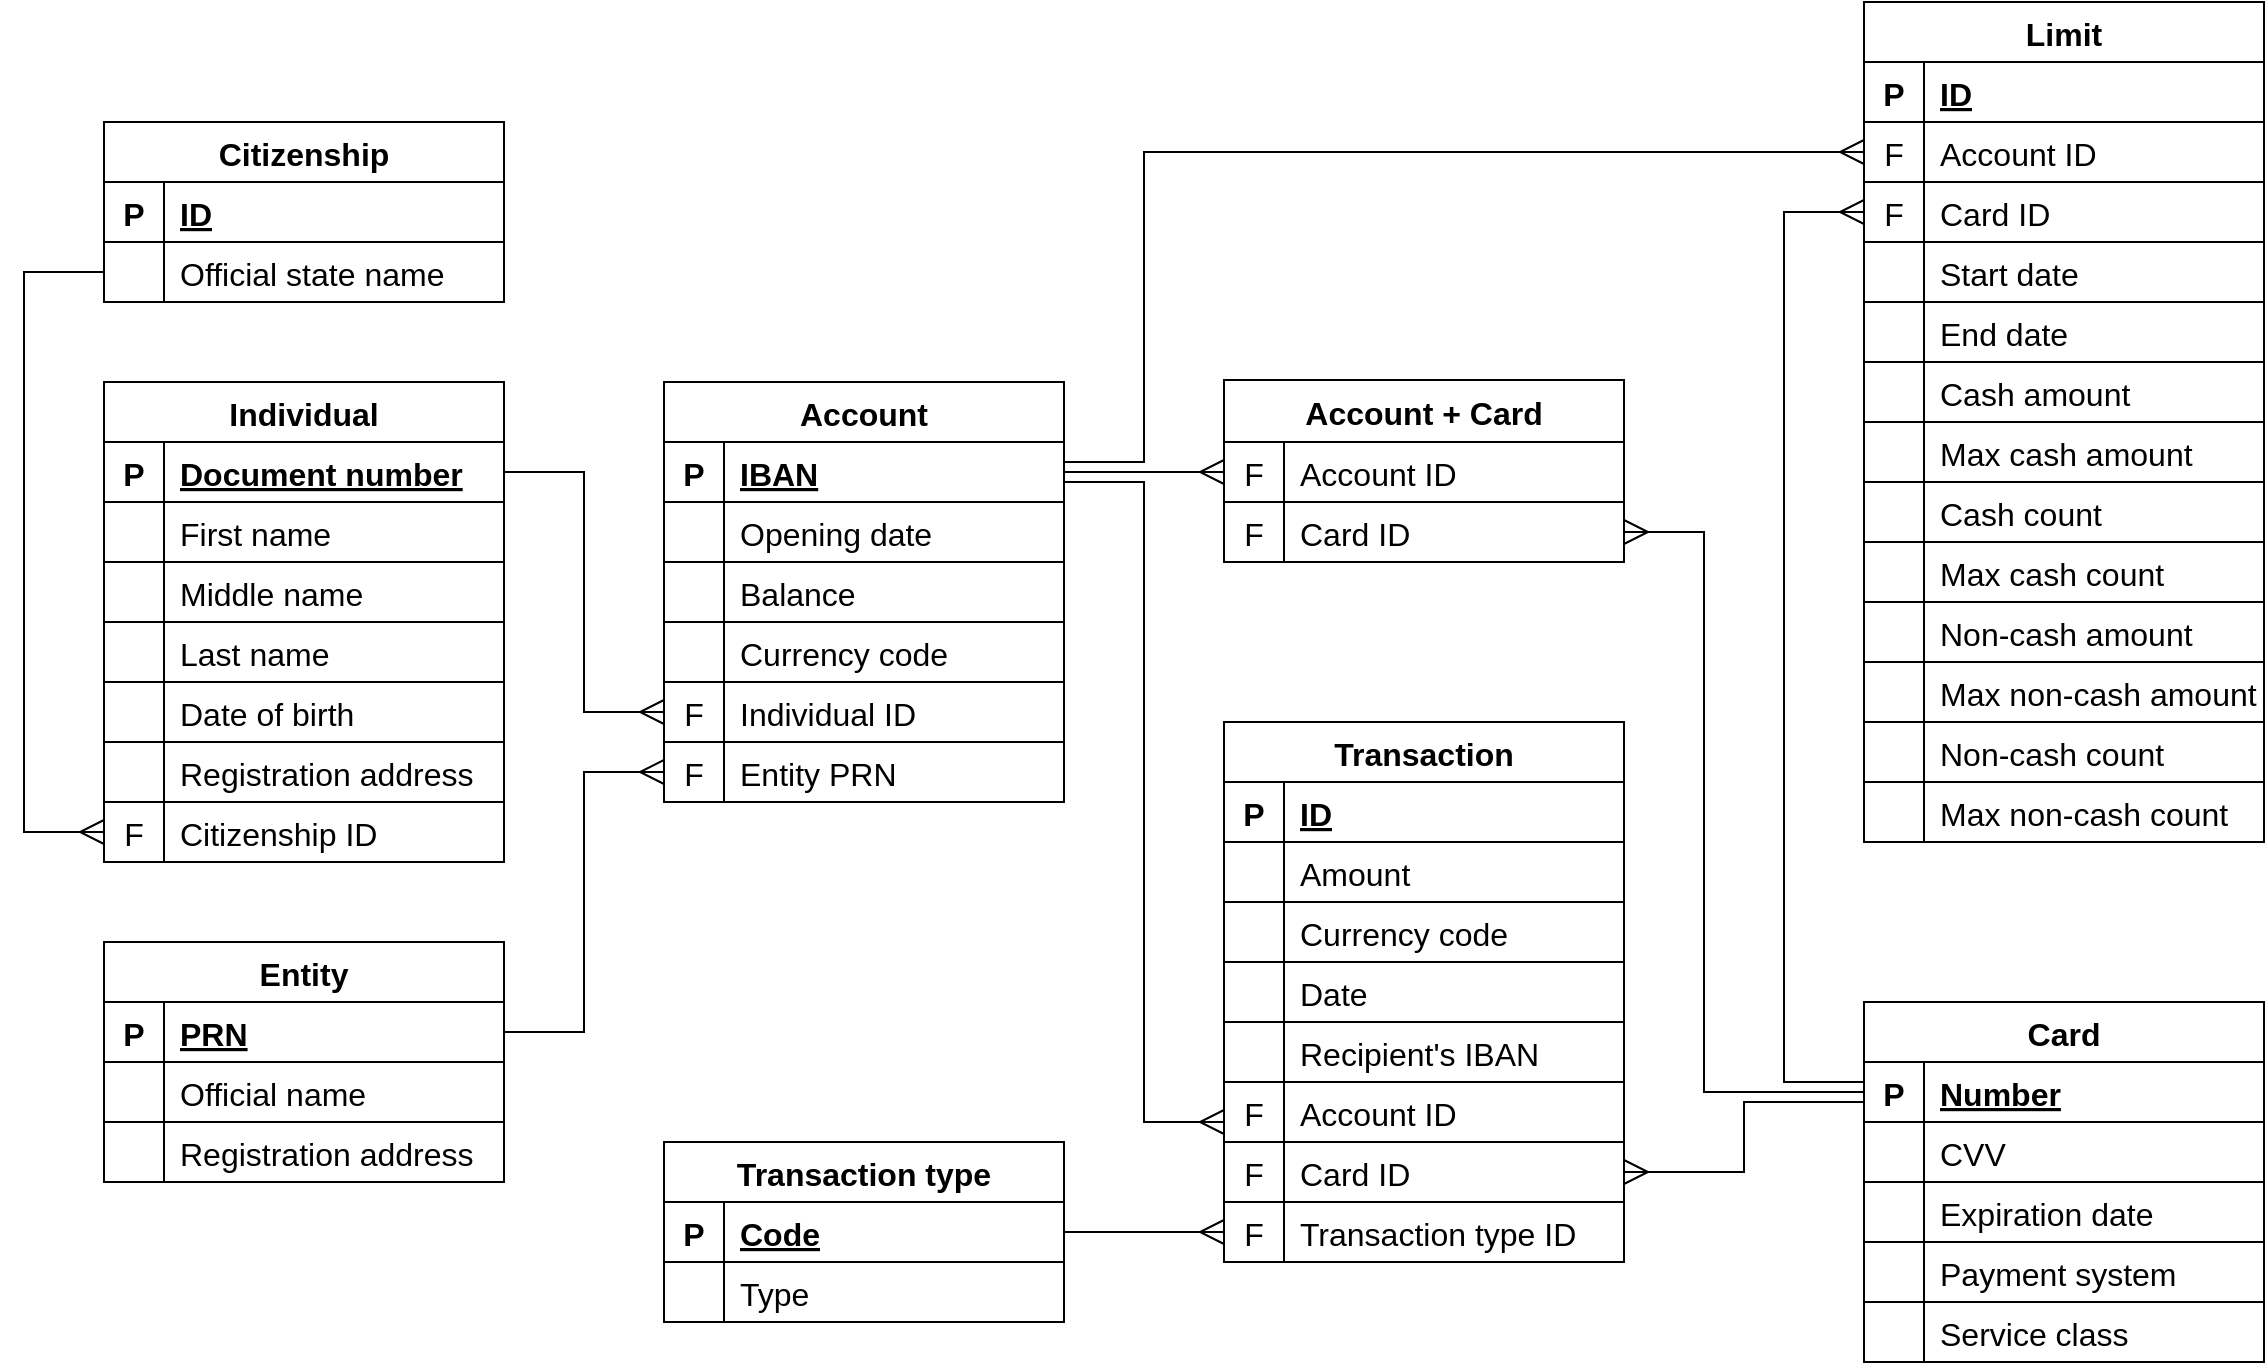 <mxfile version="20.6.2" type="device"><diagram id="R2lEEEUBdFMjLlhIrx00" name="Page-1"><mxGraphModel dx="2282" dy="718" grid="1" gridSize="10" guides="1" tooltips="1" connect="1" arrows="1" fold="1" page="1" pageScale="1" pageWidth="1169" pageHeight="827" math="0" shadow="0" extFonts="Permanent Marker^https://fonts.googleapis.com/css?family=Permanent+Marker"><root><mxCell id="0"/><mxCell id="1" parent="0"/><mxCell id="TBszEWYfwWHg4zwqQicM-28" value="Individual" style="shape=table;startSize=30;container=1;collapsible=1;childLayout=tableLayout;fixedRows=1;rowLines=0;fontStyle=1;align=center;resizeLast=1;fontSize=16;fontFamily=Helvetica;" parent="1" vertex="1"><mxGeometry x="-1100" y="270" width="200" height="240" as="geometry"><mxRectangle x="-1100" y="280" width="120" height="30" as="alternateBounds"/></mxGeometry></mxCell><mxCell id="TBszEWYfwWHg4zwqQicM-29" value="" style="shape=tableRow;horizontal=0;startSize=0;swimlaneHead=0;swimlaneBody=0;fillColor=none;collapsible=0;dropTarget=0;points=[[0,0.5],[1,0.5]];portConstraint=eastwest;top=0;left=0;right=0;bottom=1;fontSize=16;fontStyle=0;fontFamily=Helvetica;" parent="TBszEWYfwWHg4zwqQicM-28" vertex="1"><mxGeometry y="30" width="200" height="30" as="geometry"/></mxCell><mxCell id="TBszEWYfwWHg4zwqQicM-30" value="P" style="shape=partialRectangle;connectable=0;fillColor=none;top=0;left=0;bottom=0;right=0;fontStyle=1;overflow=hidden;fontSize=16;fontFamily=Helvetica;" parent="TBszEWYfwWHg4zwqQicM-29" vertex="1"><mxGeometry width="30" height="30" as="geometry"><mxRectangle width="30" height="30" as="alternateBounds"/></mxGeometry></mxCell><mxCell id="TBszEWYfwWHg4zwqQicM-31" value="Document number" style="shape=partialRectangle;connectable=0;fillColor=none;top=0;left=0;bottom=0;right=0;align=left;spacingLeft=6;fontStyle=5;overflow=hidden;fontSize=16;fontFamily=Helvetica;" parent="TBszEWYfwWHg4zwqQicM-29" vertex="1"><mxGeometry x="30" width="170" height="30" as="geometry"><mxRectangle width="170" height="30" as="alternateBounds"/></mxGeometry></mxCell><mxCell id="Lbr55BYe28BQXzcHMYsY-25" style="shape=tableRow;horizontal=0;startSize=0;swimlaneHead=0;swimlaneBody=0;fillColor=none;collapsible=0;dropTarget=0;points=[[0,0.5],[1,0.5]];portConstraint=eastwest;top=0;left=0;right=0;bottom=1;fontSize=16;fontStyle=0;fontFamily=Helvetica;" parent="TBszEWYfwWHg4zwqQicM-28" vertex="1"><mxGeometry y="60" width="200" height="30" as="geometry"/></mxCell><mxCell id="Lbr55BYe28BQXzcHMYsY-26" style="shape=partialRectangle;connectable=0;fillColor=none;top=0;left=0;bottom=0;right=0;fontStyle=1;overflow=hidden;fontSize=16;fontFamily=Helvetica;" parent="Lbr55BYe28BQXzcHMYsY-25" vertex="1"><mxGeometry width="30" height="30" as="geometry"><mxRectangle width="30" height="30" as="alternateBounds"/></mxGeometry></mxCell><mxCell id="Lbr55BYe28BQXzcHMYsY-27" value="First name" style="shape=partialRectangle;connectable=0;fillColor=none;top=0;left=0;bottom=0;right=0;align=left;spacingLeft=6;fontStyle=0;overflow=hidden;fontSize=16;fontFamily=Helvetica;" parent="Lbr55BYe28BQXzcHMYsY-25" vertex="1"><mxGeometry x="30" width="170" height="30" as="geometry"><mxRectangle width="170" height="30" as="alternateBounds"/></mxGeometry></mxCell><mxCell id="Lbr55BYe28BQXzcHMYsY-22" style="shape=tableRow;horizontal=0;startSize=0;swimlaneHead=0;swimlaneBody=0;fillColor=none;collapsible=0;dropTarget=0;points=[[0,0.5],[1,0.5]];portConstraint=eastwest;top=0;left=0;right=0;bottom=1;fontSize=16;fontStyle=0;fontFamily=Helvetica;" parent="TBszEWYfwWHg4zwqQicM-28" vertex="1"><mxGeometry y="90" width="200" height="30" as="geometry"/></mxCell><mxCell id="Lbr55BYe28BQXzcHMYsY-23" style="shape=partialRectangle;connectable=0;fillColor=none;top=0;left=0;bottom=0;right=0;fontStyle=1;overflow=hidden;fontSize=16;fontFamily=Helvetica;" parent="Lbr55BYe28BQXzcHMYsY-22" vertex="1"><mxGeometry width="30" height="30" as="geometry"><mxRectangle width="30" height="30" as="alternateBounds"/></mxGeometry></mxCell><mxCell id="Lbr55BYe28BQXzcHMYsY-24" value="Middle name" style="shape=partialRectangle;connectable=0;fillColor=none;top=0;left=0;bottom=0;right=0;align=left;spacingLeft=6;fontStyle=0;overflow=hidden;fontSize=16;fontFamily=Helvetica;" parent="Lbr55BYe28BQXzcHMYsY-22" vertex="1"><mxGeometry x="30" width="170" height="30" as="geometry"><mxRectangle width="170" height="30" as="alternateBounds"/></mxGeometry></mxCell><mxCell id="Lbr55BYe28BQXzcHMYsY-19" style="shape=tableRow;horizontal=0;startSize=0;swimlaneHead=0;swimlaneBody=0;fillColor=none;collapsible=0;dropTarget=0;points=[[0,0.5],[1,0.5]];portConstraint=eastwest;top=0;left=0;right=0;bottom=1;fontSize=16;fontStyle=0;fontFamily=Helvetica;" parent="TBszEWYfwWHg4zwqQicM-28" vertex="1"><mxGeometry y="120" width="200" height="30" as="geometry"/></mxCell><mxCell id="Lbr55BYe28BQXzcHMYsY-20" style="shape=partialRectangle;connectable=0;fillColor=none;top=0;left=0;bottom=0;right=0;fontStyle=1;overflow=hidden;fontSize=16;fontFamily=Helvetica;" parent="Lbr55BYe28BQXzcHMYsY-19" vertex="1"><mxGeometry width="30" height="30" as="geometry"><mxRectangle width="30" height="30" as="alternateBounds"/></mxGeometry></mxCell><mxCell id="Lbr55BYe28BQXzcHMYsY-21" value="Last name" style="shape=partialRectangle;connectable=0;fillColor=none;top=0;left=0;bottom=0;right=0;align=left;spacingLeft=6;fontStyle=0;overflow=hidden;fontSize=16;fontFamily=Helvetica;" parent="Lbr55BYe28BQXzcHMYsY-19" vertex="1"><mxGeometry x="30" width="170" height="30" as="geometry"><mxRectangle width="170" height="30" as="alternateBounds"/></mxGeometry></mxCell><mxCell id="Lbr55BYe28BQXzcHMYsY-16" style="shape=tableRow;horizontal=0;startSize=0;swimlaneHead=0;swimlaneBody=0;fillColor=none;collapsible=0;dropTarget=0;points=[[0,0.5],[1,0.5]];portConstraint=eastwest;top=0;left=0;right=0;bottom=1;fontSize=16;fontStyle=0;fontFamily=Helvetica;" parent="TBszEWYfwWHg4zwqQicM-28" vertex="1"><mxGeometry y="150" width="200" height="30" as="geometry"/></mxCell><mxCell id="Lbr55BYe28BQXzcHMYsY-17" style="shape=partialRectangle;connectable=0;fillColor=none;top=0;left=0;bottom=0;right=0;fontStyle=1;overflow=hidden;fontSize=16;fontFamily=Helvetica;" parent="Lbr55BYe28BQXzcHMYsY-16" vertex="1"><mxGeometry width="30" height="30" as="geometry"><mxRectangle width="30" height="30" as="alternateBounds"/></mxGeometry></mxCell><mxCell id="Lbr55BYe28BQXzcHMYsY-18" value="Date of birth" style="shape=partialRectangle;connectable=0;fillColor=none;top=0;left=0;bottom=0;right=0;align=left;spacingLeft=6;fontStyle=0;overflow=hidden;fontSize=16;fontFamily=Helvetica;" parent="Lbr55BYe28BQXzcHMYsY-16" vertex="1"><mxGeometry x="30" width="170" height="30" as="geometry"><mxRectangle width="170" height="30" as="alternateBounds"/></mxGeometry></mxCell><mxCell id="Lbr55BYe28BQXzcHMYsY-10" style="shape=tableRow;horizontal=0;startSize=0;swimlaneHead=0;swimlaneBody=0;fillColor=none;collapsible=0;dropTarget=0;points=[[0,0.5],[1,0.5]];portConstraint=eastwest;top=0;left=0;right=0;bottom=1;fontSize=16;fontStyle=0;fontFamily=Helvetica;" parent="TBszEWYfwWHg4zwqQicM-28" vertex="1"><mxGeometry y="180" width="200" height="30" as="geometry"/></mxCell><mxCell id="Lbr55BYe28BQXzcHMYsY-11" style="shape=partialRectangle;connectable=0;fillColor=none;top=0;left=0;bottom=0;right=0;fontStyle=1;overflow=hidden;fontSize=16;fontFamily=Helvetica;" parent="Lbr55BYe28BQXzcHMYsY-10" vertex="1"><mxGeometry width="30" height="30" as="geometry"><mxRectangle width="30" height="30" as="alternateBounds"/></mxGeometry></mxCell><mxCell id="Lbr55BYe28BQXzcHMYsY-12" value="Registration address" style="shape=partialRectangle;connectable=0;fillColor=none;top=0;left=0;bottom=0;right=0;align=left;spacingLeft=6;fontStyle=0;overflow=hidden;fontSize=16;fontFamily=Helvetica;" parent="Lbr55BYe28BQXzcHMYsY-10" vertex="1"><mxGeometry x="30" width="170" height="30" as="geometry"><mxRectangle width="170" height="30" as="alternateBounds"/></mxGeometry></mxCell><mxCell id="Lbr55BYe28BQXzcHMYsY-28" style="shape=tableRow;horizontal=0;startSize=0;swimlaneHead=0;swimlaneBody=0;fillColor=none;collapsible=0;dropTarget=0;points=[[0,0.5],[1,0.5]];portConstraint=eastwest;top=0;left=0;right=0;bottom=1;fontSize=16;fontStyle=0;fontFamily=Helvetica;" parent="TBszEWYfwWHg4zwqQicM-28" vertex="1"><mxGeometry y="210" width="200" height="30" as="geometry"/></mxCell><mxCell id="Lbr55BYe28BQXzcHMYsY-29" value="F" style="shape=partialRectangle;connectable=0;fillColor=none;top=0;left=0;bottom=0;right=0;fontStyle=0;overflow=hidden;fontSize=16;fontFamily=Helvetica;" parent="Lbr55BYe28BQXzcHMYsY-28" vertex="1"><mxGeometry width="30" height="30" as="geometry"><mxRectangle width="30" height="30" as="alternateBounds"/></mxGeometry></mxCell><mxCell id="Lbr55BYe28BQXzcHMYsY-30" value="Citizenship ID" style="shape=partialRectangle;connectable=0;fillColor=none;top=0;left=0;bottom=0;right=0;align=left;spacingLeft=6;fontStyle=0;overflow=hidden;fontSize=16;fontFamily=Helvetica;" parent="Lbr55BYe28BQXzcHMYsY-28" vertex="1"><mxGeometry x="30" width="170" height="30" as="geometry"><mxRectangle width="170" height="30" as="alternateBounds"/></mxGeometry></mxCell><mxCell id="TBszEWYfwWHg4zwqQicM-77" value="Entity" style="shape=table;startSize=30;container=1;collapsible=1;childLayout=tableLayout;fixedRows=1;rowLines=0;fontStyle=1;align=center;resizeLast=1;fontSize=16;fontFamily=Helvetica;" parent="1" vertex="1"><mxGeometry x="-1100" y="550" width="200" height="120" as="geometry"/></mxCell><mxCell id="TBszEWYfwWHg4zwqQicM-78" value="" style="shape=tableRow;horizontal=0;startSize=0;swimlaneHead=0;swimlaneBody=0;fillColor=none;collapsible=0;dropTarget=0;points=[[0,0.5],[1,0.5]];portConstraint=eastwest;top=0;left=0;right=0;bottom=1;fontSize=16;fontStyle=0;fontFamily=Helvetica;" parent="TBszEWYfwWHg4zwqQicM-77" vertex="1"><mxGeometry y="30" width="200" height="30" as="geometry"/></mxCell><mxCell id="TBszEWYfwWHg4zwqQicM-79" value="P" style="shape=partialRectangle;connectable=0;fillColor=none;top=0;left=0;bottom=0;right=0;fontStyle=1;overflow=hidden;fontSize=16;fontFamily=Helvetica;" parent="TBszEWYfwWHg4zwqQicM-78" vertex="1"><mxGeometry width="30" height="30" as="geometry"><mxRectangle width="30" height="30" as="alternateBounds"/></mxGeometry></mxCell><mxCell id="TBszEWYfwWHg4zwqQicM-80" value="PRN" style="shape=partialRectangle;connectable=0;fillColor=none;top=0;left=0;bottom=0;right=0;align=left;spacingLeft=6;fontStyle=5;overflow=hidden;fontSize=16;fontFamily=Helvetica;" parent="TBszEWYfwWHg4zwqQicM-78" vertex="1"><mxGeometry x="30" width="170" height="30" as="geometry"><mxRectangle width="170" height="30" as="alternateBounds"/></mxGeometry></mxCell><mxCell id="Lbr55BYe28BQXzcHMYsY-37" style="shape=tableRow;horizontal=0;startSize=0;swimlaneHead=0;swimlaneBody=0;fillColor=none;collapsible=0;dropTarget=0;points=[[0,0.5],[1,0.5]];portConstraint=eastwest;top=0;left=0;right=0;bottom=1;fontSize=16;fontStyle=0;fontFamily=Helvetica;" parent="TBszEWYfwWHg4zwqQicM-77" vertex="1"><mxGeometry y="60" width="200" height="30" as="geometry"/></mxCell><mxCell id="Lbr55BYe28BQXzcHMYsY-38" style="shape=partialRectangle;connectable=0;fillColor=none;top=0;left=0;bottom=0;right=0;fontStyle=1;overflow=hidden;fontSize=16;fontFamily=Helvetica;" parent="Lbr55BYe28BQXzcHMYsY-37" vertex="1"><mxGeometry width="30" height="30" as="geometry"><mxRectangle width="30" height="30" as="alternateBounds"/></mxGeometry></mxCell><mxCell id="Lbr55BYe28BQXzcHMYsY-39" value="Official name" style="shape=partialRectangle;connectable=0;fillColor=none;top=0;left=0;bottom=0;right=0;align=left;spacingLeft=6;fontStyle=0;overflow=hidden;fontSize=16;fontFamily=Helvetica;" parent="Lbr55BYe28BQXzcHMYsY-37" vertex="1"><mxGeometry x="30" width="170" height="30" as="geometry"><mxRectangle width="170" height="30" as="alternateBounds"/></mxGeometry></mxCell><mxCell id="Lbr55BYe28BQXzcHMYsY-34" style="shape=tableRow;horizontal=0;startSize=0;swimlaneHead=0;swimlaneBody=0;fillColor=none;collapsible=0;dropTarget=0;points=[[0,0.5],[1,0.5]];portConstraint=eastwest;top=0;left=0;right=0;bottom=1;fontSize=16;fontStyle=0;fontFamily=Helvetica;" parent="TBszEWYfwWHg4zwqQicM-77" vertex="1"><mxGeometry y="90" width="200" height="30" as="geometry"/></mxCell><mxCell id="Lbr55BYe28BQXzcHMYsY-35" style="shape=partialRectangle;connectable=0;fillColor=none;top=0;left=0;bottom=0;right=0;fontStyle=1;overflow=hidden;fontSize=16;fontFamily=Helvetica;" parent="Lbr55BYe28BQXzcHMYsY-34" vertex="1"><mxGeometry width="30" height="30" as="geometry"><mxRectangle width="30" height="30" as="alternateBounds"/></mxGeometry></mxCell><mxCell id="Lbr55BYe28BQXzcHMYsY-36" value="Registration address" style="shape=partialRectangle;connectable=0;fillColor=none;top=0;left=0;bottom=0;right=0;align=left;spacingLeft=6;fontStyle=0;overflow=hidden;fontSize=16;fontFamily=Helvetica;" parent="Lbr55BYe28BQXzcHMYsY-34" vertex="1"><mxGeometry x="30" width="170" height="30" as="geometry"><mxRectangle width="170" height="30" as="alternateBounds"/></mxGeometry></mxCell><mxCell id="TBszEWYfwWHg4zwqQicM-121" value="Limit" style="shape=table;startSize=30;container=1;collapsible=1;childLayout=tableLayout;fixedRows=1;rowLines=0;fontStyle=1;align=center;resizeLast=1;fontSize=16;fontFamily=Helvetica;" parent="1" vertex="1"><mxGeometry x="-220" y="80" width="200" height="420" as="geometry"/></mxCell><mxCell id="TBszEWYfwWHg4zwqQicM-122" value="" style="shape=tableRow;horizontal=0;startSize=0;swimlaneHead=0;swimlaneBody=0;fillColor=none;collapsible=0;dropTarget=0;points=[[0,0.5],[1,0.5]];portConstraint=eastwest;top=0;left=0;right=0;bottom=1;fontSize=16;fontStyle=0;fontFamily=Helvetica;" parent="TBszEWYfwWHg4zwqQicM-121" vertex="1"><mxGeometry y="30" width="200" height="30" as="geometry"/></mxCell><mxCell id="TBszEWYfwWHg4zwqQicM-123" value="P" style="shape=partialRectangle;connectable=0;fillColor=none;top=0;left=0;bottom=0;right=0;fontStyle=1;overflow=hidden;fontSize=16;fontFamily=Helvetica;" parent="TBszEWYfwWHg4zwqQicM-122" vertex="1"><mxGeometry width="30" height="30" as="geometry"><mxRectangle width="30" height="30" as="alternateBounds"/></mxGeometry></mxCell><mxCell id="TBszEWYfwWHg4zwqQicM-124" value="ID" style="shape=partialRectangle;connectable=0;fillColor=none;top=0;left=0;bottom=0;right=0;align=left;spacingLeft=6;fontStyle=5;overflow=hidden;fontSize=16;fontFamily=Helvetica;" parent="TBszEWYfwWHg4zwqQicM-122" vertex="1"><mxGeometry x="30" width="170" height="30" as="geometry"><mxRectangle width="170" height="30" as="alternateBounds"/></mxGeometry></mxCell><mxCell id="TBszEWYfwWHg4zwqQicM-346" style="shape=tableRow;horizontal=0;startSize=0;swimlaneHead=0;swimlaneBody=0;fillColor=none;collapsible=0;dropTarget=0;points=[[0,0.5],[1,0.5]];portConstraint=eastwest;top=0;left=0;right=0;bottom=1;fontSize=16;fontStyle=0;fontFamily=Helvetica;" parent="TBszEWYfwWHg4zwqQicM-121" vertex="1"><mxGeometry y="60" width="200" height="30" as="geometry"/></mxCell><mxCell id="TBszEWYfwWHg4zwqQicM-347" value="F" style="shape=partialRectangle;connectable=0;fillColor=none;top=0;left=0;bottom=0;right=0;fontStyle=0;overflow=hidden;fontSize=16;fontFamily=Helvetica;" parent="TBszEWYfwWHg4zwqQicM-346" vertex="1"><mxGeometry width="30" height="30" as="geometry"><mxRectangle width="30" height="30" as="alternateBounds"/></mxGeometry></mxCell><mxCell id="TBszEWYfwWHg4zwqQicM-348" value="Account ID" style="shape=partialRectangle;connectable=0;fillColor=none;top=0;left=0;bottom=0;right=0;align=left;spacingLeft=6;fontStyle=0;overflow=hidden;fontSize=16;fontFamily=Helvetica;" parent="TBszEWYfwWHg4zwqQicM-346" vertex="1"><mxGeometry x="30" width="170" height="30" as="geometry"><mxRectangle width="170" height="30" as="alternateBounds"/></mxGeometry></mxCell><mxCell id="TBszEWYfwWHg4zwqQicM-343" style="shape=tableRow;horizontal=0;startSize=0;swimlaneHead=0;swimlaneBody=0;fillColor=none;collapsible=0;dropTarget=0;points=[[0,0.5],[1,0.5]];portConstraint=eastwest;top=0;left=0;right=0;bottom=1;fontSize=16;fontStyle=0;fontFamily=Helvetica;" parent="TBszEWYfwWHg4zwqQicM-121" vertex="1"><mxGeometry y="90" width="200" height="30" as="geometry"/></mxCell><mxCell id="TBszEWYfwWHg4zwqQicM-344" value="F" style="shape=partialRectangle;connectable=0;fillColor=none;top=0;left=0;bottom=0;right=0;fontStyle=0;overflow=hidden;fontSize=16;fontFamily=Helvetica;" parent="TBszEWYfwWHg4zwqQicM-343" vertex="1"><mxGeometry width="30" height="30" as="geometry"><mxRectangle width="30" height="30" as="alternateBounds"/></mxGeometry></mxCell><mxCell id="TBszEWYfwWHg4zwqQicM-345" value="Card ID" style="shape=partialRectangle;connectable=0;fillColor=none;top=0;left=0;bottom=0;right=0;align=left;spacingLeft=6;fontStyle=0;overflow=hidden;fontSize=16;fontFamily=Helvetica;" parent="TBszEWYfwWHg4zwqQicM-343" vertex="1"><mxGeometry x="30" width="170" height="30" as="geometry"><mxRectangle width="170" height="30" as="alternateBounds"/></mxGeometry></mxCell><mxCell id="TBszEWYfwWHg4zwqQicM-325" style="shape=tableRow;horizontal=0;startSize=0;swimlaneHead=0;swimlaneBody=0;fillColor=none;collapsible=0;dropTarget=0;points=[[0,0.5],[1,0.5]];portConstraint=eastwest;top=0;left=0;right=0;bottom=1;fontSize=16;fontStyle=0;fontFamily=Helvetica;" parent="TBszEWYfwWHg4zwqQicM-121" vertex="1"><mxGeometry y="120" width="200" height="30" as="geometry"/></mxCell><mxCell id="TBszEWYfwWHg4zwqQicM-326" style="shape=partialRectangle;connectable=0;fillColor=none;top=0;left=0;bottom=0;right=0;fontStyle=1;overflow=hidden;fontSize=16;fontFamily=Helvetica;" parent="TBszEWYfwWHg4zwqQicM-325" vertex="1"><mxGeometry width="30" height="30" as="geometry"><mxRectangle width="30" height="30" as="alternateBounds"/></mxGeometry></mxCell><mxCell id="TBszEWYfwWHg4zwqQicM-327" value="Start date" style="shape=partialRectangle;connectable=0;fillColor=none;top=0;left=0;bottom=0;right=0;align=left;spacingLeft=6;fontStyle=0;overflow=hidden;fontSize=16;fontFamily=Helvetica;" parent="TBszEWYfwWHg4zwqQicM-325" vertex="1"><mxGeometry x="30" width="170" height="30" as="geometry"><mxRectangle width="170" height="30" as="alternateBounds"/></mxGeometry></mxCell><mxCell id="TBszEWYfwWHg4zwqQicM-328" style="shape=tableRow;horizontal=0;startSize=0;swimlaneHead=0;swimlaneBody=0;fillColor=none;collapsible=0;dropTarget=0;points=[[0,0.5],[1,0.5]];portConstraint=eastwest;top=0;left=0;right=0;bottom=1;fontSize=16;fontStyle=0;fontFamily=Helvetica;" parent="TBszEWYfwWHg4zwqQicM-121" vertex="1"><mxGeometry y="150" width="200" height="30" as="geometry"/></mxCell><mxCell id="TBszEWYfwWHg4zwqQicM-329" style="shape=partialRectangle;connectable=0;fillColor=none;top=0;left=0;bottom=0;right=0;fontStyle=1;overflow=hidden;fontSize=16;fontFamily=Helvetica;" parent="TBszEWYfwWHg4zwqQicM-328" vertex="1"><mxGeometry width="30" height="30" as="geometry"><mxRectangle width="30" height="30" as="alternateBounds"/></mxGeometry></mxCell><mxCell id="TBszEWYfwWHg4zwqQicM-330" value="End date" style="shape=partialRectangle;connectable=0;fillColor=none;top=0;left=0;bottom=0;right=0;align=left;spacingLeft=6;fontStyle=0;overflow=hidden;fontSize=16;fontFamily=Helvetica;" parent="TBszEWYfwWHg4zwqQicM-328" vertex="1"><mxGeometry x="30" width="170" height="30" as="geometry"><mxRectangle width="170" height="30" as="alternateBounds"/></mxGeometry></mxCell><mxCell id="TBszEWYfwWHg4zwqQicM-331" style="shape=tableRow;horizontal=0;startSize=0;swimlaneHead=0;swimlaneBody=0;fillColor=none;collapsible=0;dropTarget=0;points=[[0,0.5],[1,0.5]];portConstraint=eastwest;top=0;left=0;right=0;bottom=1;fontSize=16;fontStyle=0;fontFamily=Helvetica;" parent="TBszEWYfwWHg4zwqQicM-121" vertex="1"><mxGeometry y="180" width="200" height="30" as="geometry"/></mxCell><mxCell id="TBszEWYfwWHg4zwqQicM-332" style="shape=partialRectangle;connectable=0;fillColor=none;top=0;left=0;bottom=0;right=0;fontStyle=1;overflow=hidden;fontSize=16;fontFamily=Helvetica;" parent="TBszEWYfwWHg4zwqQicM-331" vertex="1"><mxGeometry width="30" height="30" as="geometry"><mxRectangle width="30" height="30" as="alternateBounds"/></mxGeometry></mxCell><mxCell id="TBszEWYfwWHg4zwqQicM-333" value="Сash amount" style="shape=partialRectangle;connectable=0;fillColor=none;top=0;left=0;bottom=0;right=0;align=left;spacingLeft=6;fontStyle=0;overflow=hidden;fontSize=16;fontFamily=Helvetica;" parent="TBszEWYfwWHg4zwqQicM-331" vertex="1"><mxGeometry x="30" width="170" height="30" as="geometry"><mxRectangle width="170" height="30" as="alternateBounds"/></mxGeometry></mxCell><mxCell id="uLKcUyTRAbIE5rzsfWY9-16" style="shape=tableRow;horizontal=0;startSize=0;swimlaneHead=0;swimlaneBody=0;fillColor=none;collapsible=0;dropTarget=0;points=[[0,0.5],[1,0.5]];portConstraint=eastwest;top=0;left=0;right=0;bottom=1;fontSize=16;fontStyle=0;fontFamily=Helvetica;" parent="TBszEWYfwWHg4zwqQicM-121" vertex="1"><mxGeometry y="210" width="200" height="30" as="geometry"/></mxCell><mxCell id="uLKcUyTRAbIE5rzsfWY9-17" style="shape=partialRectangle;connectable=0;fillColor=none;top=0;left=0;bottom=0;right=0;fontStyle=1;overflow=hidden;fontSize=16;fontFamily=Helvetica;" parent="uLKcUyTRAbIE5rzsfWY9-16" vertex="1"><mxGeometry width="30" height="30" as="geometry"><mxRectangle width="30" height="30" as="alternateBounds"/></mxGeometry></mxCell><mxCell id="uLKcUyTRAbIE5rzsfWY9-18" value="Max cash amount" style="shape=partialRectangle;connectable=0;fillColor=none;top=0;left=0;bottom=0;right=0;align=left;spacingLeft=6;fontStyle=0;overflow=hidden;fontSize=16;fontFamily=Helvetica;" parent="uLKcUyTRAbIE5rzsfWY9-16" vertex="1"><mxGeometry x="30" width="170" height="30" as="geometry"><mxRectangle width="170" height="30" as="alternateBounds"/></mxGeometry></mxCell><mxCell id="TBszEWYfwWHg4zwqQicM-334" style="shape=tableRow;horizontal=0;startSize=0;swimlaneHead=0;swimlaneBody=0;fillColor=none;collapsible=0;dropTarget=0;points=[[0,0.5],[1,0.5]];portConstraint=eastwest;top=0;left=0;right=0;bottom=1;fontSize=16;fontStyle=0;fontFamily=Helvetica;" parent="TBszEWYfwWHg4zwqQicM-121" vertex="1"><mxGeometry y="240" width="200" height="30" as="geometry"/></mxCell><mxCell id="TBszEWYfwWHg4zwqQicM-335" style="shape=partialRectangle;connectable=0;fillColor=none;top=0;left=0;bottom=0;right=0;fontStyle=1;overflow=hidden;fontSize=16;fontFamily=Helvetica;" parent="TBszEWYfwWHg4zwqQicM-334" vertex="1"><mxGeometry width="30" height="30" as="geometry"><mxRectangle width="30" height="30" as="alternateBounds"/></mxGeometry></mxCell><mxCell id="TBszEWYfwWHg4zwqQicM-336" value="Сash count" style="shape=partialRectangle;connectable=0;fillColor=none;top=0;left=0;bottom=0;right=0;align=left;spacingLeft=6;fontStyle=0;overflow=hidden;fontSize=16;fontFamily=Helvetica;" parent="TBszEWYfwWHg4zwqQicM-334" vertex="1"><mxGeometry x="30" width="170" height="30" as="geometry"><mxRectangle width="170" height="30" as="alternateBounds"/></mxGeometry></mxCell><mxCell id="uLKcUyTRAbIE5rzsfWY9-19" style="shape=tableRow;horizontal=0;startSize=0;swimlaneHead=0;swimlaneBody=0;fillColor=none;collapsible=0;dropTarget=0;points=[[0,0.5],[1,0.5]];portConstraint=eastwest;top=0;left=0;right=0;bottom=1;fontSize=16;fontStyle=0;fontFamily=Helvetica;" parent="TBszEWYfwWHg4zwqQicM-121" vertex="1"><mxGeometry y="270" width="200" height="30" as="geometry"/></mxCell><mxCell id="uLKcUyTRAbIE5rzsfWY9-20" style="shape=partialRectangle;connectable=0;fillColor=none;top=0;left=0;bottom=0;right=0;fontStyle=1;overflow=hidden;fontSize=16;fontFamily=Helvetica;" parent="uLKcUyTRAbIE5rzsfWY9-19" vertex="1"><mxGeometry width="30" height="30" as="geometry"><mxRectangle width="30" height="30" as="alternateBounds"/></mxGeometry></mxCell><mxCell id="uLKcUyTRAbIE5rzsfWY9-21" value="Max cash count" style="shape=partialRectangle;connectable=0;fillColor=none;top=0;left=0;bottom=0;right=0;align=left;spacingLeft=6;fontStyle=0;overflow=hidden;fontSize=16;fontFamily=Helvetica;" parent="uLKcUyTRAbIE5rzsfWY9-19" vertex="1"><mxGeometry x="30" width="170" height="30" as="geometry"><mxRectangle width="170" height="30" as="alternateBounds"/></mxGeometry></mxCell><mxCell id="TBszEWYfwWHg4zwqQicM-337" style="shape=tableRow;horizontal=0;startSize=0;swimlaneHead=0;swimlaneBody=0;fillColor=none;collapsible=0;dropTarget=0;points=[[0,0.5],[1,0.5]];portConstraint=eastwest;top=0;left=0;right=0;bottom=1;fontSize=16;fontStyle=0;fontFamily=Helvetica;" parent="TBszEWYfwWHg4zwqQicM-121" vertex="1"><mxGeometry y="300" width="200" height="30" as="geometry"/></mxCell><mxCell id="TBszEWYfwWHg4zwqQicM-338" style="shape=partialRectangle;connectable=0;fillColor=none;top=0;left=0;bottom=0;right=0;fontStyle=1;overflow=hidden;fontSize=16;fontFamily=Helvetica;" parent="TBszEWYfwWHg4zwqQicM-337" vertex="1"><mxGeometry width="30" height="30" as="geometry"><mxRectangle width="30" height="30" as="alternateBounds"/></mxGeometry></mxCell><mxCell id="TBszEWYfwWHg4zwqQicM-339" value="Non-cash amount" style="shape=partialRectangle;connectable=0;fillColor=none;top=0;left=0;bottom=0;right=0;align=left;spacingLeft=6;fontStyle=0;overflow=hidden;fontSize=16;fontFamily=Helvetica;" parent="TBszEWYfwWHg4zwqQicM-337" vertex="1"><mxGeometry x="30" width="170" height="30" as="geometry"><mxRectangle width="170" height="30" as="alternateBounds"/></mxGeometry></mxCell><mxCell id="uLKcUyTRAbIE5rzsfWY9-22" style="shape=tableRow;horizontal=0;startSize=0;swimlaneHead=0;swimlaneBody=0;fillColor=none;collapsible=0;dropTarget=0;points=[[0,0.5],[1,0.5]];portConstraint=eastwest;top=0;left=0;right=0;bottom=1;fontSize=16;fontStyle=0;fontFamily=Helvetica;" parent="TBszEWYfwWHg4zwqQicM-121" vertex="1"><mxGeometry y="330" width="200" height="30" as="geometry"/></mxCell><mxCell id="uLKcUyTRAbIE5rzsfWY9-23" style="shape=partialRectangle;connectable=0;fillColor=none;top=0;left=0;bottom=0;right=0;fontStyle=1;overflow=hidden;fontSize=16;fontFamily=Helvetica;" parent="uLKcUyTRAbIE5rzsfWY9-22" vertex="1"><mxGeometry width="30" height="30" as="geometry"><mxRectangle width="30" height="30" as="alternateBounds"/></mxGeometry></mxCell><mxCell id="uLKcUyTRAbIE5rzsfWY9-24" value="Max non-cash amount" style="shape=partialRectangle;connectable=0;fillColor=none;top=0;left=0;bottom=0;right=0;align=left;spacingLeft=6;fontStyle=0;overflow=hidden;fontSize=16;fontFamily=Helvetica;" parent="uLKcUyTRAbIE5rzsfWY9-22" vertex="1"><mxGeometry x="30" width="170" height="30" as="geometry"><mxRectangle width="170" height="30" as="alternateBounds"/></mxGeometry></mxCell><mxCell id="TBszEWYfwWHg4zwqQicM-340" style="shape=tableRow;horizontal=0;startSize=0;swimlaneHead=0;swimlaneBody=0;fillColor=none;collapsible=0;dropTarget=0;points=[[0,0.5],[1,0.5]];portConstraint=eastwest;top=0;left=0;right=0;bottom=1;fontSize=16;fontStyle=0;fontFamily=Helvetica;" parent="TBszEWYfwWHg4zwqQicM-121" vertex="1"><mxGeometry y="360" width="200" height="30" as="geometry"/></mxCell><mxCell id="TBszEWYfwWHg4zwqQicM-341" style="shape=partialRectangle;connectable=0;fillColor=none;top=0;left=0;bottom=0;right=0;fontStyle=1;overflow=hidden;fontSize=16;fontFamily=Helvetica;" parent="TBszEWYfwWHg4zwqQicM-340" vertex="1"><mxGeometry width="30" height="30" as="geometry"><mxRectangle width="30" height="30" as="alternateBounds"/></mxGeometry></mxCell><mxCell id="TBszEWYfwWHg4zwqQicM-342" value="Non-cash count" style="shape=partialRectangle;connectable=0;fillColor=none;top=0;left=0;bottom=0;right=0;align=left;spacingLeft=6;fontStyle=0;overflow=hidden;fontSize=16;fontFamily=Helvetica;" parent="TBszEWYfwWHg4zwqQicM-340" vertex="1"><mxGeometry x="30" width="170" height="30" as="geometry"><mxRectangle width="170" height="30" as="alternateBounds"/></mxGeometry></mxCell><mxCell id="uLKcUyTRAbIE5rzsfWY9-25" style="shape=tableRow;horizontal=0;startSize=0;swimlaneHead=0;swimlaneBody=0;fillColor=none;collapsible=0;dropTarget=0;points=[[0,0.5],[1,0.5]];portConstraint=eastwest;top=0;left=0;right=0;bottom=1;fontSize=16;fontStyle=0;fontFamily=Helvetica;" parent="TBszEWYfwWHg4zwqQicM-121" vertex="1"><mxGeometry y="390" width="200" height="30" as="geometry"/></mxCell><mxCell id="uLKcUyTRAbIE5rzsfWY9-26" style="shape=partialRectangle;connectable=0;fillColor=none;top=0;left=0;bottom=0;right=0;fontStyle=1;overflow=hidden;fontSize=16;fontFamily=Helvetica;" parent="uLKcUyTRAbIE5rzsfWY9-25" vertex="1"><mxGeometry width="30" height="30" as="geometry"><mxRectangle width="30" height="30" as="alternateBounds"/></mxGeometry></mxCell><mxCell id="uLKcUyTRAbIE5rzsfWY9-27" value="Max non-cash count" style="shape=partialRectangle;connectable=0;fillColor=none;top=0;left=0;bottom=0;right=0;align=left;spacingLeft=6;fontStyle=0;overflow=hidden;fontSize=16;fontFamily=Helvetica;" parent="uLKcUyTRAbIE5rzsfWY9-25" vertex="1"><mxGeometry x="30" width="170" height="30" as="geometry"><mxRectangle width="170" height="30" as="alternateBounds"/></mxGeometry></mxCell><mxCell id="TBszEWYfwWHg4zwqQicM-174" value="Transaction type" style="shape=table;startSize=30;container=1;collapsible=1;childLayout=tableLayout;fixedRows=1;rowLines=0;fontStyle=1;align=center;resizeLast=1;fontSize=16;fontFamily=Helvetica;" parent="1" vertex="1"><mxGeometry x="-820" y="650" width="200" height="90" as="geometry"/></mxCell><mxCell id="TBszEWYfwWHg4zwqQicM-175" value="" style="shape=tableRow;horizontal=0;startSize=0;swimlaneHead=0;swimlaneBody=0;fillColor=none;collapsible=0;dropTarget=0;points=[[0,0.5],[1,0.5]];portConstraint=eastwest;top=0;left=0;right=0;bottom=1;fontSize=16;fontStyle=0;fontFamily=Helvetica;" parent="TBszEWYfwWHg4zwqQicM-174" vertex="1"><mxGeometry y="30" width="200" height="30" as="geometry"/></mxCell><mxCell id="TBszEWYfwWHg4zwqQicM-176" value="P" style="shape=partialRectangle;connectable=0;fillColor=none;top=0;left=0;bottom=0;right=0;fontStyle=1;overflow=hidden;fontSize=16;fontFamily=Helvetica;" parent="TBszEWYfwWHg4zwqQicM-175" vertex="1"><mxGeometry width="30" height="30" as="geometry"><mxRectangle width="30" height="30" as="alternateBounds"/></mxGeometry></mxCell><mxCell id="TBszEWYfwWHg4zwqQicM-177" value="Code" style="shape=partialRectangle;connectable=0;fillColor=none;top=0;left=0;bottom=0;right=0;align=left;spacingLeft=6;fontStyle=5;overflow=hidden;fontSize=16;fontFamily=Helvetica;" parent="TBszEWYfwWHg4zwqQicM-175" vertex="1"><mxGeometry x="30" width="170" height="30" as="geometry"><mxRectangle width="170" height="30" as="alternateBounds"/></mxGeometry></mxCell><mxCell id="TBszEWYfwWHg4zwqQicM-181" value="" style="shape=tableRow;horizontal=0;startSize=0;swimlaneHead=0;swimlaneBody=0;fillColor=none;collapsible=0;dropTarget=0;points=[[0,0.5],[1,0.5]];portConstraint=eastwest;top=0;left=0;right=0;bottom=0;fontSize=16;fontStyle=0;fontFamily=Helvetica;" parent="TBszEWYfwWHg4zwqQicM-174" vertex="1"><mxGeometry y="60" width="200" height="30" as="geometry"/></mxCell><mxCell id="TBszEWYfwWHg4zwqQicM-182" value="" style="shape=partialRectangle;connectable=0;fillColor=none;top=0;left=0;bottom=0;right=0;editable=1;overflow=hidden;fontSize=16;fontStyle=0;fontFamily=Helvetica;" parent="TBszEWYfwWHg4zwqQicM-181" vertex="1"><mxGeometry width="30" height="30" as="geometry"><mxRectangle width="30" height="30" as="alternateBounds"/></mxGeometry></mxCell><mxCell id="TBszEWYfwWHg4zwqQicM-183" value="Type" style="shape=partialRectangle;connectable=0;fillColor=none;top=0;left=0;bottom=0;right=0;align=left;spacingLeft=6;overflow=hidden;fontSize=16;fontStyle=0;fontFamily=Helvetica;" parent="TBszEWYfwWHg4zwqQicM-181" vertex="1"><mxGeometry x="30" width="170" height="30" as="geometry"><mxRectangle width="170" height="30" as="alternateBounds"/></mxGeometry></mxCell><mxCell id="TBszEWYfwWHg4zwqQicM-196" value="Account" style="shape=table;startSize=30;container=1;collapsible=1;childLayout=tableLayout;fixedRows=1;rowLines=0;fontStyle=1;align=center;resizeLast=1;fontSize=16;fontFamily=Helvetica;" parent="1" vertex="1"><mxGeometry x="-820" y="270" width="200" height="210" as="geometry"/></mxCell><mxCell id="TBszEWYfwWHg4zwqQicM-197" value="" style="shape=tableRow;horizontal=0;startSize=0;swimlaneHead=0;swimlaneBody=0;fillColor=none;collapsible=0;dropTarget=0;points=[[0,0.5],[1,0.5]];portConstraint=eastwest;top=0;left=0;right=0;bottom=1;fontSize=16;fontStyle=0;fontFamily=Helvetica;" parent="TBszEWYfwWHg4zwqQicM-196" vertex="1"><mxGeometry y="30" width="200" height="30" as="geometry"/></mxCell><mxCell id="TBszEWYfwWHg4zwqQicM-198" value="P" style="shape=partialRectangle;connectable=0;fillColor=none;top=0;left=0;bottom=0;right=0;fontStyle=1;overflow=hidden;fontSize=16;fontFamily=Helvetica;" parent="TBszEWYfwWHg4zwqQicM-197" vertex="1"><mxGeometry width="30" height="30" as="geometry"><mxRectangle width="30" height="30" as="alternateBounds"/></mxGeometry></mxCell><mxCell id="TBszEWYfwWHg4zwqQicM-199" value="IBAN" style="shape=partialRectangle;connectable=0;fillColor=none;top=0;left=0;bottom=0;right=0;align=left;spacingLeft=6;fontStyle=5;overflow=hidden;fontSize=16;fontFamily=Helvetica;" parent="TBszEWYfwWHg4zwqQicM-197" vertex="1"><mxGeometry x="30" width="170" height="30" as="geometry"><mxRectangle width="170" height="30" as="alternateBounds"/></mxGeometry></mxCell><mxCell id="Lbr55BYe28BQXzcHMYsY-55" style="shape=tableRow;horizontal=0;startSize=0;swimlaneHead=0;swimlaneBody=0;fillColor=none;collapsible=0;dropTarget=0;points=[[0,0.5],[1,0.5]];portConstraint=eastwest;top=0;left=0;right=0;bottom=1;fontSize=16;fontStyle=0;fontFamily=Helvetica;" parent="TBszEWYfwWHg4zwqQicM-196" vertex="1"><mxGeometry y="60" width="200" height="30" as="geometry"/></mxCell><mxCell id="Lbr55BYe28BQXzcHMYsY-56" style="shape=partialRectangle;connectable=0;fillColor=none;top=0;left=0;bottom=0;right=0;fontStyle=0;overflow=hidden;fontSize=16;fontFamily=Helvetica;" parent="Lbr55BYe28BQXzcHMYsY-55" vertex="1"><mxGeometry width="30" height="30" as="geometry"><mxRectangle width="30" height="30" as="alternateBounds"/></mxGeometry></mxCell><mxCell id="Lbr55BYe28BQXzcHMYsY-57" value="Opening date" style="shape=partialRectangle;connectable=0;fillColor=none;top=0;left=0;bottom=0;right=0;align=left;spacingLeft=6;fontStyle=0;overflow=hidden;fontSize=16;fontFamily=Helvetica;" parent="Lbr55BYe28BQXzcHMYsY-55" vertex="1"><mxGeometry x="30" width="170" height="30" as="geometry"><mxRectangle width="170" height="30" as="alternateBounds"/></mxGeometry></mxCell><mxCell id="Lbr55BYe28BQXzcHMYsY-52" style="shape=tableRow;horizontal=0;startSize=0;swimlaneHead=0;swimlaneBody=0;fillColor=none;collapsible=0;dropTarget=0;points=[[0,0.5],[1,0.5]];portConstraint=eastwest;top=0;left=0;right=0;bottom=1;fontSize=16;fontStyle=0;fontFamily=Helvetica;" parent="TBszEWYfwWHg4zwqQicM-196" vertex="1"><mxGeometry y="90" width="200" height="30" as="geometry"/></mxCell><mxCell id="Lbr55BYe28BQXzcHMYsY-53" style="shape=partialRectangle;connectable=0;fillColor=none;top=0;left=0;bottom=0;right=0;fontStyle=0;overflow=hidden;fontSize=16;fontFamily=Helvetica;" parent="Lbr55BYe28BQXzcHMYsY-52" vertex="1"><mxGeometry width="30" height="30" as="geometry"><mxRectangle width="30" height="30" as="alternateBounds"/></mxGeometry></mxCell><mxCell id="Lbr55BYe28BQXzcHMYsY-54" value="Balance" style="shape=partialRectangle;connectable=0;fillColor=none;top=0;left=0;bottom=0;right=0;align=left;spacingLeft=6;fontStyle=0;overflow=hidden;fontSize=16;fontFamily=Helvetica;" parent="Lbr55BYe28BQXzcHMYsY-52" vertex="1"><mxGeometry x="30" width="170" height="30" as="geometry"><mxRectangle width="170" height="30" as="alternateBounds"/></mxGeometry></mxCell><mxCell id="Lbr55BYe28BQXzcHMYsY-49" style="shape=tableRow;horizontal=0;startSize=0;swimlaneHead=0;swimlaneBody=0;fillColor=none;collapsible=0;dropTarget=0;points=[[0,0.5],[1,0.5]];portConstraint=eastwest;top=0;left=0;right=0;bottom=1;fontSize=16;fontStyle=0;fontFamily=Helvetica;" parent="TBszEWYfwWHg4zwqQicM-196" vertex="1"><mxGeometry y="120" width="200" height="30" as="geometry"/></mxCell><mxCell id="Lbr55BYe28BQXzcHMYsY-50" style="shape=partialRectangle;connectable=0;fillColor=none;top=0;left=0;bottom=0;right=0;fontStyle=0;overflow=hidden;fontSize=16;fontFamily=Helvetica;" parent="Lbr55BYe28BQXzcHMYsY-49" vertex="1"><mxGeometry width="30" height="30" as="geometry"><mxRectangle width="30" height="30" as="alternateBounds"/></mxGeometry></mxCell><mxCell id="Lbr55BYe28BQXzcHMYsY-51" value="Currency code" style="shape=partialRectangle;connectable=0;fillColor=none;top=0;left=0;bottom=0;right=0;align=left;spacingLeft=6;fontStyle=0;overflow=hidden;fontSize=16;fontFamily=Helvetica;" parent="Lbr55BYe28BQXzcHMYsY-49" vertex="1"><mxGeometry x="30" width="170" height="30" as="geometry"><mxRectangle width="170" height="30" as="alternateBounds"/></mxGeometry></mxCell><mxCell id="Lbr55BYe28BQXzcHMYsY-46" style="shape=tableRow;horizontal=0;startSize=0;swimlaneHead=0;swimlaneBody=0;fillColor=none;collapsible=0;dropTarget=0;points=[[0,0.5],[1,0.5]];portConstraint=eastwest;top=0;left=0;right=0;bottom=1;fontSize=16;fontStyle=0;fontFamily=Helvetica;" parent="TBszEWYfwWHg4zwqQicM-196" vertex="1"><mxGeometry y="150" width="200" height="30" as="geometry"/></mxCell><mxCell id="Lbr55BYe28BQXzcHMYsY-47" value="F" style="shape=partialRectangle;connectable=0;fillColor=none;top=0;left=0;bottom=0;right=0;fontStyle=0;overflow=hidden;fontSize=16;fontFamily=Helvetica;" parent="Lbr55BYe28BQXzcHMYsY-46" vertex="1"><mxGeometry width="30" height="30" as="geometry"><mxRectangle width="30" height="30" as="alternateBounds"/></mxGeometry></mxCell><mxCell id="Lbr55BYe28BQXzcHMYsY-48" value="Individual ID" style="shape=partialRectangle;connectable=0;fillColor=none;top=0;left=0;bottom=0;right=0;align=left;spacingLeft=6;fontStyle=0;overflow=hidden;fontSize=16;fontFamily=Helvetica;" parent="Lbr55BYe28BQXzcHMYsY-46" vertex="1"><mxGeometry x="30" width="170" height="30" as="geometry"><mxRectangle width="170" height="30" as="alternateBounds"/></mxGeometry></mxCell><mxCell id="Lbr55BYe28BQXzcHMYsY-43" style="shape=tableRow;horizontal=0;startSize=0;swimlaneHead=0;swimlaneBody=0;fillColor=none;collapsible=0;dropTarget=0;points=[[0,0.5],[1,0.5]];portConstraint=eastwest;top=0;left=0;right=0;bottom=1;fontSize=16;fontStyle=0;fontFamily=Helvetica;" parent="TBszEWYfwWHg4zwqQicM-196" vertex="1"><mxGeometry y="180" width="200" height="30" as="geometry"/></mxCell><mxCell id="Lbr55BYe28BQXzcHMYsY-44" value="F" style="shape=partialRectangle;connectable=0;fillColor=none;top=0;left=0;bottom=0;right=0;fontStyle=0;overflow=hidden;fontSize=16;fontFamily=Helvetica;" parent="Lbr55BYe28BQXzcHMYsY-43" vertex="1"><mxGeometry width="30" height="30" as="geometry"><mxRectangle width="30" height="30" as="alternateBounds"/></mxGeometry></mxCell><mxCell id="Lbr55BYe28BQXzcHMYsY-45" value="Entity PRN" style="shape=partialRectangle;connectable=0;fillColor=none;top=0;left=0;bottom=0;right=0;align=left;spacingLeft=6;fontStyle=0;overflow=hidden;fontSize=16;fontFamily=Helvetica;" parent="Lbr55BYe28BQXzcHMYsY-43" vertex="1"><mxGeometry x="30" width="170" height="30" as="geometry"><mxRectangle width="170" height="30" as="alternateBounds"/></mxGeometry></mxCell><mxCell id="TBszEWYfwWHg4zwqQicM-254" style="edgeStyle=orthogonalEdgeStyle;rounded=0;orthogonalLoop=1;jettySize=auto;html=1;entryX=0;entryY=0.5;entryDx=0;entryDy=0;fontSize=16;endArrow=none;endFill=0;" parent="1" edge="1"><mxGeometry relative="1" as="geometry"/></mxCell><mxCell id="TBszEWYfwWHg4zwqQicM-292" style="edgeStyle=orthogonalEdgeStyle;rounded=0;orthogonalLoop=1;jettySize=auto;html=1;entryX=1;entryY=0.5;entryDx=0;entryDy=0;fontSize=18;endArrow=none;endFill=0;fontStyle=0;fontFamily=Helvetica;" parent="1" target="TBszEWYfwWHg4zwqQicM-29" edge="1"><mxGeometry relative="1" as="geometry"/></mxCell><mxCell id="TBszEWYfwWHg4zwqQicM-299" style="edgeStyle=orthogonalEdgeStyle;rounded=0;orthogonalLoop=1;jettySize=auto;html=1;entryX=1;entryY=0.5;entryDx=0;entryDy=0;fontSize=16;endArrow=none;endFill=0;" parent="1" target="TBszEWYfwWHg4zwqQicM-122" edge="1"><mxGeometry relative="1" as="geometry"><Array as="points"><mxPoint x="-880" y="345"/><mxPoint x="-880" y="570"/><mxPoint x="-920" y="570"/></Array></mxGeometry></mxCell><mxCell id="TBszEWYfwWHg4zwqQicM-304" style="edgeStyle=orthogonalEdgeStyle;rounded=0;orthogonalLoop=1;jettySize=auto;html=1;entryX=1;entryY=0.5;entryDx=0;entryDy=0;fontSize=16;endArrow=none;endFill=0;" parent="1" target="TBszEWYfwWHg4zwqQicM-122" edge="1"><mxGeometry relative="1" as="geometry"><mxPoint x="-280" y="415" as="targetPoint"/><Array as="points"><mxPoint x="-300" y="315"/><mxPoint x="-300" y="610"/><mxPoint x="-880" y="610"/><mxPoint x="-880" y="580"/><mxPoint x="-920" y="580"/></Array></mxGeometry></mxCell><mxCell id="TBszEWYfwWHg4zwqQicM-351" style="edgeStyle=orthogonalEdgeStyle;rounded=0;orthogonalLoop=1;jettySize=auto;html=1;entryX=0;entryY=0.5;entryDx=0;entryDy=0;fontSize=18;endArrow=none;endFill=0;fontStyle=0;fontFamily=Helvetica;" parent="1" source="TBszEWYfwWHg4zwqQicM-78" edge="1"><mxGeometry relative="1" as="geometry"/></mxCell><mxCell id="Lbr55BYe28BQXzcHMYsY-63" value="Account + Card" style="shape=table;startSize=31;container=1;collapsible=1;childLayout=tableLayout;fixedRows=1;rowLines=0;fontStyle=1;align=center;resizeLast=1;fontSize=16;fontFamily=Helvetica;" parent="1" vertex="1"><mxGeometry x="-540" y="269" width="200" height="91" as="geometry"/></mxCell><mxCell id="Lbr55BYe28BQXzcHMYsY-67" style="shape=tableRow;horizontal=0;startSize=0;swimlaneHead=0;swimlaneBody=0;fillColor=none;collapsible=0;dropTarget=0;points=[[0,0.5],[1,0.5]];portConstraint=eastwest;top=0;left=0;right=0;bottom=1;fontSize=16;fontStyle=0;fontFamily=Helvetica;" parent="Lbr55BYe28BQXzcHMYsY-63" vertex="1"><mxGeometry y="31" width="200" height="30" as="geometry"/></mxCell><mxCell id="Lbr55BYe28BQXzcHMYsY-68" value="F" style="shape=partialRectangle;connectable=0;fillColor=none;top=0;left=0;bottom=0;right=0;fontStyle=0;overflow=hidden;fontSize=16;fontFamily=Helvetica;" parent="Lbr55BYe28BQXzcHMYsY-67" vertex="1"><mxGeometry width="30" height="30" as="geometry"><mxRectangle width="30" height="30" as="alternateBounds"/></mxGeometry></mxCell><mxCell id="Lbr55BYe28BQXzcHMYsY-69" value="Account ID" style="shape=partialRectangle;connectable=0;fillColor=none;top=0;left=0;bottom=0;right=0;align=left;spacingLeft=6;fontStyle=0;overflow=hidden;fontSize=16;fontFamily=Helvetica;" parent="Lbr55BYe28BQXzcHMYsY-67" vertex="1"><mxGeometry x="30" width="170" height="30" as="geometry"><mxRectangle width="170" height="30" as="alternateBounds"/></mxGeometry></mxCell><mxCell id="Lbr55BYe28BQXzcHMYsY-70" style="shape=tableRow;horizontal=0;startSize=0;swimlaneHead=0;swimlaneBody=0;fillColor=none;collapsible=0;dropTarget=0;points=[[0,0.5],[1,0.5]];portConstraint=eastwest;top=0;left=0;right=0;bottom=1;fontSize=16;fontStyle=0;fontFamily=Helvetica;" parent="Lbr55BYe28BQXzcHMYsY-63" vertex="1"><mxGeometry y="61" width="200" height="30" as="geometry"/></mxCell><mxCell id="Lbr55BYe28BQXzcHMYsY-71" value="F" style="shape=partialRectangle;connectable=0;fillColor=none;top=0;left=0;bottom=0;right=0;fontStyle=0;overflow=hidden;fontSize=16;fontFamily=Helvetica;" parent="Lbr55BYe28BQXzcHMYsY-70" vertex="1"><mxGeometry width="30" height="30" as="geometry"><mxRectangle width="30" height="30" as="alternateBounds"/></mxGeometry></mxCell><mxCell id="Lbr55BYe28BQXzcHMYsY-72" value="Card ID" style="shape=partialRectangle;connectable=0;fillColor=none;top=0;left=0;bottom=0;right=0;align=left;spacingLeft=6;fontStyle=0;overflow=hidden;fontSize=16;fontFamily=Helvetica;" parent="Lbr55BYe28BQXzcHMYsY-70" vertex="1"><mxGeometry x="30" width="170" height="30" as="geometry"><mxRectangle width="170" height="30" as="alternateBounds"/></mxGeometry></mxCell><mxCell id="Lbr55BYe28BQXzcHMYsY-83" value="Card" style="shape=table;startSize=30;container=1;collapsible=1;childLayout=tableLayout;fixedRows=1;rowLines=0;fontStyle=1;align=center;resizeLast=1;fontSize=16;fontFamily=Helvetica;" parent="1" vertex="1"><mxGeometry x="-220" y="580" width="200" height="180" as="geometry"><mxRectangle x="-200" width="120" height="30" as="alternateBounds"/></mxGeometry></mxCell><mxCell id="Lbr55BYe28BQXzcHMYsY-84" value="" style="shape=tableRow;horizontal=0;startSize=0;swimlaneHead=0;swimlaneBody=0;fillColor=none;collapsible=0;dropTarget=0;points=[[0,0.5],[1,0.5]];portConstraint=eastwest;top=0;left=0;right=0;bottom=1;fontSize=16;fontStyle=0;fontFamily=Helvetica;" parent="Lbr55BYe28BQXzcHMYsY-83" vertex="1"><mxGeometry y="30" width="200" height="30" as="geometry"/></mxCell><mxCell id="Lbr55BYe28BQXzcHMYsY-85" value="P" style="shape=partialRectangle;connectable=0;fillColor=none;top=0;left=0;bottom=0;right=0;fontStyle=1;overflow=hidden;fontSize=16;fontFamily=Helvetica;" parent="Lbr55BYe28BQXzcHMYsY-84" vertex="1"><mxGeometry width="30" height="30" as="geometry"><mxRectangle width="30" height="30" as="alternateBounds"/></mxGeometry></mxCell><mxCell id="Lbr55BYe28BQXzcHMYsY-86" value="Number" style="shape=partialRectangle;connectable=0;fillColor=none;top=0;left=0;bottom=0;right=0;align=left;spacingLeft=6;fontStyle=5;overflow=hidden;fontSize=16;fontFamily=Helvetica;" parent="Lbr55BYe28BQXzcHMYsY-84" vertex="1"><mxGeometry x="30" width="170" height="30" as="geometry"><mxRectangle width="170" height="30" as="alternateBounds"/></mxGeometry></mxCell><mxCell id="Lbr55BYe28BQXzcHMYsY-87" style="shape=tableRow;horizontal=0;startSize=0;swimlaneHead=0;swimlaneBody=0;fillColor=none;collapsible=0;dropTarget=0;points=[[0,0.5],[1,0.5]];portConstraint=eastwest;top=0;left=0;right=0;bottom=1;fontSize=16;fontStyle=0;fontFamily=Helvetica;" parent="Lbr55BYe28BQXzcHMYsY-83" vertex="1"><mxGeometry y="60" width="200" height="30" as="geometry"/></mxCell><mxCell id="Lbr55BYe28BQXzcHMYsY-88" style="shape=partialRectangle;connectable=0;fillColor=none;top=0;left=0;bottom=0;right=0;fontStyle=1;overflow=hidden;fontSize=16;fontFamily=Helvetica;" parent="Lbr55BYe28BQXzcHMYsY-87" vertex="1"><mxGeometry width="30" height="30" as="geometry"><mxRectangle width="30" height="30" as="alternateBounds"/></mxGeometry></mxCell><mxCell id="Lbr55BYe28BQXzcHMYsY-89" value="CVV" style="shape=partialRectangle;connectable=0;fillColor=none;top=0;left=0;bottom=0;right=0;align=left;spacingLeft=6;fontStyle=0;overflow=hidden;fontSize=16;fontFamily=Helvetica;" parent="Lbr55BYe28BQXzcHMYsY-87" vertex="1"><mxGeometry x="30" width="170" height="30" as="geometry"><mxRectangle width="170" height="30" as="alternateBounds"/></mxGeometry></mxCell><mxCell id="Lbr55BYe28BQXzcHMYsY-90" style="shape=tableRow;horizontal=0;startSize=0;swimlaneHead=0;swimlaneBody=0;fillColor=none;collapsible=0;dropTarget=0;points=[[0,0.5],[1,0.5]];portConstraint=eastwest;top=0;left=0;right=0;bottom=1;fontSize=16;fontStyle=0;fontFamily=Helvetica;" parent="Lbr55BYe28BQXzcHMYsY-83" vertex="1"><mxGeometry y="90" width="200" height="30" as="geometry"/></mxCell><mxCell id="Lbr55BYe28BQXzcHMYsY-91" style="shape=partialRectangle;connectable=0;fillColor=none;top=0;left=0;bottom=0;right=0;fontStyle=1;overflow=hidden;fontSize=16;fontFamily=Helvetica;" parent="Lbr55BYe28BQXzcHMYsY-90" vertex="1"><mxGeometry width="30" height="30" as="geometry"><mxRectangle width="30" height="30" as="alternateBounds"/></mxGeometry></mxCell><mxCell id="Lbr55BYe28BQXzcHMYsY-92" value="Expiration date" style="shape=partialRectangle;connectable=0;fillColor=none;top=0;left=0;bottom=0;right=0;align=left;spacingLeft=6;fontStyle=0;overflow=hidden;fontSize=16;fontFamily=Helvetica;" parent="Lbr55BYe28BQXzcHMYsY-90" vertex="1"><mxGeometry x="30" width="170" height="30" as="geometry"><mxRectangle width="170" height="30" as="alternateBounds"/></mxGeometry></mxCell><mxCell id="Lbr55BYe28BQXzcHMYsY-93" style="shape=tableRow;horizontal=0;startSize=0;swimlaneHead=0;swimlaneBody=0;fillColor=none;collapsible=0;dropTarget=0;points=[[0,0.5],[1,0.5]];portConstraint=eastwest;top=0;left=0;right=0;bottom=1;fontSize=16;fontStyle=0;fontFamily=Helvetica;" parent="Lbr55BYe28BQXzcHMYsY-83" vertex="1"><mxGeometry y="120" width="200" height="30" as="geometry"/></mxCell><mxCell id="Lbr55BYe28BQXzcHMYsY-94" style="shape=partialRectangle;connectable=0;fillColor=none;top=0;left=0;bottom=0;right=0;fontStyle=1;overflow=hidden;fontSize=16;fontFamily=Helvetica;" parent="Lbr55BYe28BQXzcHMYsY-93" vertex="1"><mxGeometry width="30" height="30" as="geometry"><mxRectangle width="30" height="30" as="alternateBounds"/></mxGeometry></mxCell><mxCell id="Lbr55BYe28BQXzcHMYsY-95" value="Payment system" style="shape=partialRectangle;connectable=0;fillColor=none;top=0;left=0;bottom=0;right=0;align=left;spacingLeft=6;fontStyle=0;overflow=hidden;fontSize=16;fontFamily=Helvetica;" parent="Lbr55BYe28BQXzcHMYsY-93" vertex="1"><mxGeometry x="30" width="170" height="30" as="geometry"><mxRectangle width="170" height="30" as="alternateBounds"/></mxGeometry></mxCell><mxCell id="Lbr55BYe28BQXzcHMYsY-96" style="shape=tableRow;horizontal=0;startSize=0;swimlaneHead=0;swimlaneBody=0;fillColor=none;collapsible=0;dropTarget=0;points=[[0,0.5],[1,0.5]];portConstraint=eastwest;top=0;left=0;right=0;bottom=1;fontSize=16;fontStyle=0;fontFamily=Helvetica;" parent="Lbr55BYe28BQXzcHMYsY-83" vertex="1"><mxGeometry y="150" width="200" height="30" as="geometry"/></mxCell><mxCell id="Lbr55BYe28BQXzcHMYsY-97" style="shape=partialRectangle;connectable=0;fillColor=none;top=0;left=0;bottom=0;right=0;fontStyle=1;overflow=hidden;fontSize=16;fontFamily=Helvetica;" parent="Lbr55BYe28BQXzcHMYsY-96" vertex="1"><mxGeometry width="30" height="30" as="geometry"><mxRectangle width="30" height="30" as="alternateBounds"/></mxGeometry></mxCell><mxCell id="Lbr55BYe28BQXzcHMYsY-98" value="Service class" style="shape=partialRectangle;connectable=0;fillColor=none;top=0;left=0;bottom=0;right=0;align=left;spacingLeft=6;fontStyle=0;overflow=hidden;fontSize=16;fontFamily=Helvetica;" parent="Lbr55BYe28BQXzcHMYsY-96" vertex="1"><mxGeometry x="30" width="170" height="30" as="geometry"><mxRectangle width="170" height="30" as="alternateBounds"/></mxGeometry></mxCell><mxCell id="Lbr55BYe28BQXzcHMYsY-111" value="Transaction" style="shape=table;startSize=30;container=1;collapsible=1;childLayout=tableLayout;fixedRows=1;rowLines=0;fontStyle=1;align=center;resizeLast=1;fontSize=16;fontFamily=Helvetica;" parent="1" vertex="1"><mxGeometry x="-540" y="440" width="200" height="270" as="geometry"/></mxCell><mxCell id="Lbr55BYe28BQXzcHMYsY-112" value="" style="shape=tableRow;horizontal=0;startSize=0;swimlaneHead=0;swimlaneBody=0;fillColor=none;collapsible=0;dropTarget=0;points=[[0,0.5],[1,0.5]];portConstraint=eastwest;top=0;left=0;right=0;bottom=1;fontSize=16;fontStyle=0;fontFamily=Helvetica;" parent="Lbr55BYe28BQXzcHMYsY-111" vertex="1"><mxGeometry y="30" width="200" height="30" as="geometry"/></mxCell><mxCell id="Lbr55BYe28BQXzcHMYsY-113" value="P" style="shape=partialRectangle;connectable=0;fillColor=none;top=0;left=0;bottom=0;right=0;fontStyle=1;overflow=hidden;fontSize=16;fontFamily=Helvetica;" parent="Lbr55BYe28BQXzcHMYsY-112" vertex="1"><mxGeometry width="30" height="30" as="geometry"><mxRectangle width="30" height="30" as="alternateBounds"/></mxGeometry></mxCell><mxCell id="Lbr55BYe28BQXzcHMYsY-114" value="ID" style="shape=partialRectangle;connectable=0;fillColor=none;top=0;left=0;bottom=0;right=0;align=left;spacingLeft=6;fontStyle=5;overflow=hidden;fontSize=16;fontFamily=Helvetica;" parent="Lbr55BYe28BQXzcHMYsY-112" vertex="1"><mxGeometry x="30" width="170" height="30" as="geometry"><mxRectangle width="170" height="30" as="alternateBounds"/></mxGeometry></mxCell><mxCell id="Lbr55BYe28BQXzcHMYsY-115" style="shape=tableRow;horizontal=0;startSize=0;swimlaneHead=0;swimlaneBody=0;fillColor=none;collapsible=0;dropTarget=0;points=[[0,0.5],[1,0.5]];portConstraint=eastwest;top=0;left=0;right=0;bottom=1;fontSize=16;fontStyle=0;fontFamily=Helvetica;" parent="Lbr55BYe28BQXzcHMYsY-111" vertex="1"><mxGeometry y="60" width="200" height="30" as="geometry"/></mxCell><mxCell id="Lbr55BYe28BQXzcHMYsY-116" style="shape=partialRectangle;connectable=0;fillColor=none;top=0;left=0;bottom=0;right=0;fontStyle=0;overflow=hidden;fontSize=16;fontFamily=Helvetica;" parent="Lbr55BYe28BQXzcHMYsY-115" vertex="1"><mxGeometry width="30" height="30" as="geometry"><mxRectangle width="30" height="30" as="alternateBounds"/></mxGeometry></mxCell><mxCell id="Lbr55BYe28BQXzcHMYsY-117" value="Amount" style="shape=partialRectangle;connectable=0;fillColor=none;top=0;left=0;bottom=0;right=0;align=left;spacingLeft=6;fontStyle=0;overflow=hidden;fontSize=16;fontFamily=Helvetica;" parent="Lbr55BYe28BQXzcHMYsY-115" vertex="1"><mxGeometry x="30" width="170" height="30" as="geometry"><mxRectangle width="170" height="30" as="alternateBounds"/></mxGeometry></mxCell><mxCell id="Lbr55BYe28BQXzcHMYsY-118" style="shape=tableRow;horizontal=0;startSize=0;swimlaneHead=0;swimlaneBody=0;fillColor=none;collapsible=0;dropTarget=0;points=[[0,0.5],[1,0.5]];portConstraint=eastwest;top=0;left=0;right=0;bottom=1;fontSize=16;fontStyle=0;fontFamily=Helvetica;" parent="Lbr55BYe28BQXzcHMYsY-111" vertex="1"><mxGeometry y="90" width="200" height="30" as="geometry"/></mxCell><mxCell id="Lbr55BYe28BQXzcHMYsY-119" style="shape=partialRectangle;connectable=0;fillColor=none;top=0;left=0;bottom=0;right=0;fontStyle=0;overflow=hidden;fontSize=16;fontFamily=Helvetica;" parent="Lbr55BYe28BQXzcHMYsY-118" vertex="1"><mxGeometry width="30" height="30" as="geometry"><mxRectangle width="30" height="30" as="alternateBounds"/></mxGeometry></mxCell><mxCell id="Lbr55BYe28BQXzcHMYsY-120" value="Currency code" style="shape=partialRectangle;connectable=0;fillColor=none;top=0;left=0;bottom=0;right=0;align=left;spacingLeft=6;fontStyle=0;overflow=hidden;fontSize=16;fontFamily=Helvetica;" parent="Lbr55BYe28BQXzcHMYsY-118" vertex="1"><mxGeometry x="30" width="170" height="30" as="geometry"><mxRectangle width="170" height="30" as="alternateBounds"/></mxGeometry></mxCell><mxCell id="Lbr55BYe28BQXzcHMYsY-133" style="shape=tableRow;horizontal=0;startSize=0;swimlaneHead=0;swimlaneBody=0;fillColor=none;collapsible=0;dropTarget=0;points=[[0,0.5],[1,0.5]];portConstraint=eastwest;top=0;left=0;right=0;bottom=1;fontSize=16;fontStyle=0;fontFamily=Helvetica;" parent="Lbr55BYe28BQXzcHMYsY-111" vertex="1"><mxGeometry y="120" width="200" height="30" as="geometry"/></mxCell><mxCell id="Lbr55BYe28BQXzcHMYsY-134" style="shape=partialRectangle;connectable=0;fillColor=none;top=0;left=0;bottom=0;right=0;fontStyle=0;overflow=hidden;fontSize=16;fontFamily=Helvetica;" parent="Lbr55BYe28BQXzcHMYsY-133" vertex="1"><mxGeometry width="30" height="30" as="geometry"><mxRectangle width="30" height="30" as="alternateBounds"/></mxGeometry></mxCell><mxCell id="Lbr55BYe28BQXzcHMYsY-135" value="Date" style="shape=partialRectangle;connectable=0;fillColor=none;top=0;left=0;bottom=0;right=0;align=left;spacingLeft=6;fontStyle=0;overflow=hidden;fontSize=16;fontFamily=Helvetica;" parent="Lbr55BYe28BQXzcHMYsY-133" vertex="1"><mxGeometry x="30" width="170" height="30" as="geometry"><mxRectangle width="170" height="30" as="alternateBounds"/></mxGeometry></mxCell><mxCell id="Lbr55BYe28BQXzcHMYsY-121" style="shape=tableRow;horizontal=0;startSize=0;swimlaneHead=0;swimlaneBody=0;fillColor=none;collapsible=0;dropTarget=0;points=[[0,0.5],[1,0.5]];portConstraint=eastwest;top=0;left=0;right=0;bottom=1;fontSize=16;fontStyle=0;fontFamily=Helvetica;" parent="Lbr55BYe28BQXzcHMYsY-111" vertex="1"><mxGeometry y="150" width="200" height="30" as="geometry"/></mxCell><mxCell id="Lbr55BYe28BQXzcHMYsY-122" style="shape=partialRectangle;connectable=0;fillColor=none;top=0;left=0;bottom=0;right=0;fontStyle=0;overflow=hidden;fontSize=16;fontFamily=Helvetica;" parent="Lbr55BYe28BQXzcHMYsY-121" vertex="1"><mxGeometry width="30" height="30" as="geometry"><mxRectangle width="30" height="30" as="alternateBounds"/></mxGeometry></mxCell><mxCell id="Lbr55BYe28BQXzcHMYsY-123" value="Recipient's IBAN" style="shape=partialRectangle;connectable=0;fillColor=none;top=0;left=0;bottom=0;right=0;align=left;spacingLeft=6;fontStyle=0;overflow=hidden;fontSize=16;fontFamily=Helvetica;" parent="Lbr55BYe28BQXzcHMYsY-121" vertex="1"><mxGeometry x="30" width="170" height="30" as="geometry"><mxRectangle width="170" height="30" as="alternateBounds"/></mxGeometry></mxCell><mxCell id="Lbr55BYe28BQXzcHMYsY-124" style="shape=tableRow;horizontal=0;startSize=0;swimlaneHead=0;swimlaneBody=0;fillColor=none;collapsible=0;dropTarget=0;points=[[0,0.5],[1,0.5]];portConstraint=eastwest;top=0;left=0;right=0;bottom=1;fontSize=16;fontStyle=0;fontFamily=Helvetica;" parent="Lbr55BYe28BQXzcHMYsY-111" vertex="1"><mxGeometry y="180" width="200" height="30" as="geometry"/></mxCell><mxCell id="Lbr55BYe28BQXzcHMYsY-125" value="F" style="shape=partialRectangle;connectable=0;fillColor=none;top=0;left=0;bottom=0;right=0;fontStyle=0;overflow=hidden;fontSize=16;fontFamily=Helvetica;" parent="Lbr55BYe28BQXzcHMYsY-124" vertex="1"><mxGeometry width="30" height="30" as="geometry"><mxRectangle width="30" height="30" as="alternateBounds"/></mxGeometry></mxCell><mxCell id="Lbr55BYe28BQXzcHMYsY-126" value="Account ID" style="shape=partialRectangle;connectable=0;fillColor=none;top=0;left=0;bottom=0;right=0;align=left;spacingLeft=6;fontStyle=0;overflow=hidden;fontSize=16;fontFamily=Helvetica;" parent="Lbr55BYe28BQXzcHMYsY-124" vertex="1"><mxGeometry x="30" width="170" height="30" as="geometry"><mxRectangle width="170" height="30" as="alternateBounds"/></mxGeometry></mxCell><mxCell id="Lbr55BYe28BQXzcHMYsY-130" style="shape=tableRow;horizontal=0;startSize=0;swimlaneHead=0;swimlaneBody=0;fillColor=none;collapsible=0;dropTarget=0;points=[[0,0.5],[1,0.5]];portConstraint=eastwest;top=0;left=0;right=0;bottom=1;fontSize=16;fontStyle=0;fontFamily=Helvetica;" parent="Lbr55BYe28BQXzcHMYsY-111" vertex="1"><mxGeometry y="210" width="200" height="30" as="geometry"/></mxCell><mxCell id="Lbr55BYe28BQXzcHMYsY-131" value="F" style="shape=partialRectangle;connectable=0;fillColor=none;top=0;left=0;bottom=0;right=0;fontStyle=0;overflow=hidden;fontSize=16;fontFamily=Helvetica;" parent="Lbr55BYe28BQXzcHMYsY-130" vertex="1"><mxGeometry width="30" height="30" as="geometry"><mxRectangle width="30" height="30" as="alternateBounds"/></mxGeometry></mxCell><mxCell id="Lbr55BYe28BQXzcHMYsY-132" value="Card ID" style="shape=partialRectangle;connectable=0;fillColor=none;top=0;left=0;bottom=0;right=0;align=left;spacingLeft=6;fontStyle=0;overflow=hidden;fontSize=16;fontFamily=Helvetica;" parent="Lbr55BYe28BQXzcHMYsY-130" vertex="1"><mxGeometry x="30" width="170" height="30" as="geometry"><mxRectangle width="170" height="30" as="alternateBounds"/></mxGeometry></mxCell><mxCell id="Lbr55BYe28BQXzcHMYsY-127" style="shape=tableRow;horizontal=0;startSize=0;swimlaneHead=0;swimlaneBody=0;fillColor=none;collapsible=0;dropTarget=0;points=[[0,0.5],[1,0.5]];portConstraint=eastwest;top=0;left=0;right=0;bottom=1;fontSize=16;fontStyle=0;fontFamily=Helvetica;" parent="Lbr55BYe28BQXzcHMYsY-111" vertex="1"><mxGeometry y="240" width="200" height="30" as="geometry"/></mxCell><mxCell id="Lbr55BYe28BQXzcHMYsY-128" value="F" style="shape=partialRectangle;connectable=0;fillColor=none;top=0;left=0;bottom=0;right=0;fontStyle=0;overflow=hidden;fontSize=16;fontFamily=Helvetica;" parent="Lbr55BYe28BQXzcHMYsY-127" vertex="1"><mxGeometry width="30" height="30" as="geometry"><mxRectangle width="30" height="30" as="alternateBounds"/></mxGeometry></mxCell><mxCell id="Lbr55BYe28BQXzcHMYsY-129" value="Transaction type ID" style="shape=partialRectangle;connectable=0;fillColor=none;top=0;left=0;bottom=0;right=0;align=left;spacingLeft=6;fontStyle=0;overflow=hidden;fontSize=16;fontFamily=Helvetica;" parent="Lbr55BYe28BQXzcHMYsY-127" vertex="1"><mxGeometry x="30" width="170" height="30" as="geometry"><mxRectangle width="170" height="30" as="alternateBounds"/></mxGeometry></mxCell><mxCell id="hq5DCYsSiF4_0GmE3m2z-1" value="Citizenship" style="shape=table;startSize=30;container=1;collapsible=1;childLayout=tableLayout;fixedRows=1;rowLines=0;fontStyle=1;align=center;resizeLast=1;fontSize=16;fontFamily=Helvetica;" parent="1" vertex="1"><mxGeometry x="-1100" y="140" width="200" height="90" as="geometry"/></mxCell><mxCell id="hq5DCYsSiF4_0GmE3m2z-2" value="" style="shape=tableRow;horizontal=0;startSize=0;swimlaneHead=0;swimlaneBody=0;fillColor=none;collapsible=0;dropTarget=0;points=[[0,0.5],[1,0.5]];portConstraint=eastwest;top=0;left=0;right=0;bottom=1;fontSize=16;fontStyle=0;fontFamily=Helvetica;" parent="hq5DCYsSiF4_0GmE3m2z-1" vertex="1"><mxGeometry y="30" width="200" height="30" as="geometry"/></mxCell><mxCell id="hq5DCYsSiF4_0GmE3m2z-3" value="P" style="shape=partialRectangle;connectable=0;fillColor=none;top=0;left=0;bottom=0;right=0;fontStyle=1;overflow=hidden;fontSize=16;fontFamily=Helvetica;" parent="hq5DCYsSiF4_0GmE3m2z-2" vertex="1"><mxGeometry width="30" height="30" as="geometry"><mxRectangle width="30" height="30" as="alternateBounds"/></mxGeometry></mxCell><mxCell id="hq5DCYsSiF4_0GmE3m2z-4" value="ID" style="shape=partialRectangle;connectable=0;fillColor=none;top=0;left=0;bottom=0;right=0;align=left;spacingLeft=6;fontStyle=5;overflow=hidden;fontSize=16;fontFamily=Helvetica;" parent="hq5DCYsSiF4_0GmE3m2z-2" vertex="1"><mxGeometry x="30" width="170" height="30" as="geometry"><mxRectangle width="170" height="30" as="alternateBounds"/></mxGeometry></mxCell><mxCell id="uLKcUyTRAbIE5rzsfWY9-6" style="shape=tableRow;horizontal=0;startSize=0;swimlaneHead=0;swimlaneBody=0;fillColor=none;collapsible=0;dropTarget=0;points=[[0,0.5],[1,0.5]];portConstraint=eastwest;top=0;left=0;right=0;bottom=1;fontSize=16;fontStyle=0;fontFamily=Helvetica;" parent="hq5DCYsSiF4_0GmE3m2z-1" vertex="1"><mxGeometry y="60" width="200" height="30" as="geometry"/></mxCell><mxCell id="uLKcUyTRAbIE5rzsfWY9-7" style="shape=partialRectangle;connectable=0;fillColor=none;top=0;left=0;bottom=0;right=0;fontStyle=1;overflow=hidden;fontSize=16;fontFamily=Helvetica;" parent="uLKcUyTRAbIE5rzsfWY9-6" vertex="1"><mxGeometry width="30" height="30" as="geometry"><mxRectangle width="30" height="30" as="alternateBounds"/></mxGeometry></mxCell><mxCell id="uLKcUyTRAbIE5rzsfWY9-8" value="Official state name" style="shape=partialRectangle;connectable=0;fillColor=none;top=0;left=0;bottom=0;right=0;align=left;spacingLeft=6;fontStyle=0;overflow=hidden;fontSize=16;fontFamily=Helvetica;" parent="uLKcUyTRAbIE5rzsfWY9-6" vertex="1"><mxGeometry x="30" width="170" height="30" as="geometry"><mxRectangle width="170" height="30" as="alternateBounds"/></mxGeometry></mxCell><mxCell id="TBszEWYfwWHg4zwqQicM-237" style="edgeStyle=orthogonalEdgeStyle;rounded=0;orthogonalLoop=1;jettySize=auto;html=1;fontSize=16;endArrow=ERmany;endFill=0;exitX=1;exitY=0.5;exitDx=0;exitDy=0;fontStyle=0;fontFamily=Helvetica;sourcePerimeterSpacing=0;startArrow=none;startFill=0;endSize=10;startSize=10;" parent="1" source="TBszEWYfwWHg4zwqQicM-197" target="Lbr55BYe28BQXzcHMYsY-124" edge="1"><mxGeometry relative="1" as="geometry"><Array as="points"><mxPoint x="-620" y="320"/><mxPoint x="-580" y="320"/><mxPoint x="-580" y="640"/></Array><mxPoint x="-540" y="685" as="targetPoint"/></mxGeometry></mxCell><mxCell id="TBszEWYfwWHg4zwqQicM-311" style="edgeStyle=orthogonalEdgeStyle;rounded=0;orthogonalLoop=1;jettySize=auto;html=1;entryX=0;entryY=0.5;entryDx=0;entryDy=0;fontSize=16;endArrow=ERmany;endFill=0;fontStyle=0;fontFamily=Helvetica;endSize=10;startSize=10;" parent="1" source="TBszEWYfwWHg4zwqQicM-175" target="Lbr55BYe28BQXzcHMYsY-127" edge="1"><mxGeometry relative="1" as="geometry"><mxPoint x="-540" y="745" as="targetPoint"/></mxGeometry></mxCell><mxCell id="TBszEWYfwWHg4zwqQicM-349" style="edgeStyle=orthogonalEdgeStyle;rounded=0;orthogonalLoop=1;jettySize=auto;html=1;fontSize=16;endArrow=ERmany;endFill=0;entryX=0;entryY=0.5;entryDx=0;entryDy=0;fontStyle=0;fontFamily=Helvetica;sourcePerimeterSpacing=0;startArrow=none;startFill=0;endSize=10;startSize=10;" parent="1" source="TBszEWYfwWHg4zwqQicM-197" target="TBszEWYfwWHg4zwqQicM-346" edge="1"><mxGeometry relative="1" as="geometry"><mxPoint x="-580.0" y="220.0" as="targetPoint"/><Array as="points"><mxPoint x="-580" y="310"/><mxPoint x="-580" y="155"/></Array></mxGeometry></mxCell><mxCell id="Lbr55BYe28BQXzcHMYsY-58" style="edgeStyle=orthogonalEdgeStyle;rounded=0;orthogonalLoop=1;jettySize=auto;html=1;entryX=0;entryY=0.5;entryDx=0;entryDy=0;fontSize=16;endArrow=ERmany;endFill=0;endSize=10;startSize=10;startArrow=none;startFill=0;" parent="1" source="TBszEWYfwWHg4zwqQicM-29" target="Lbr55BYe28BQXzcHMYsY-46" edge="1"><mxGeometry relative="1" as="geometry"/></mxCell><mxCell id="Lbr55BYe28BQXzcHMYsY-59" style="edgeStyle=orthogonalEdgeStyle;rounded=0;orthogonalLoop=1;jettySize=auto;html=1;entryX=0;entryY=0.5;entryDx=0;entryDy=0;fontSize=16;endArrow=ERmany;endFill=0;endSize=10;startSize=10;startArrow=none;startFill=0;" parent="1" source="TBszEWYfwWHg4zwqQicM-78" target="Lbr55BYe28BQXzcHMYsY-43" edge="1"><mxGeometry relative="1" as="geometry"/></mxCell><mxCell id="Lbr55BYe28BQXzcHMYsY-82" style="edgeStyle=orthogonalEdgeStyle;rounded=0;orthogonalLoop=1;jettySize=auto;html=1;entryX=1;entryY=0.5;entryDx=0;entryDy=0;fontSize=16;endArrow=none;endFill=0;sourcePerimeterSpacing=0;startArrow=ERmany;startFill=0;endSize=10;startSize=10;" parent="1" source="Lbr55BYe28BQXzcHMYsY-67" target="TBszEWYfwWHg4zwqQicM-197" edge="1"><mxGeometry relative="1" as="geometry"/></mxCell><mxCell id="Lbr55BYe28BQXzcHMYsY-105" style="edgeStyle=orthogonalEdgeStyle;rounded=0;orthogonalLoop=1;jettySize=auto;html=1;entryX=0;entryY=0.5;entryDx=0;entryDy=0;fontSize=16;endArrow=none;endFill=0;sourcePerimeterSpacing=0;startArrow=ERmany;startFill=0;endSize=10;startSize=10;" parent="1" source="TBszEWYfwWHg4zwqQicM-343" target="Lbr55BYe28BQXzcHMYsY-84" edge="1"><mxGeometry relative="1" as="geometry"><Array as="points"><mxPoint x="-260" y="185"/><mxPoint x="-260" y="620"/><mxPoint x="-220" y="620"/></Array></mxGeometry></mxCell><mxCell id="Lbr55BYe28BQXzcHMYsY-109" style="edgeStyle=orthogonalEdgeStyle;rounded=0;orthogonalLoop=1;jettySize=auto;html=1;entryX=0;entryY=0.5;entryDx=0;entryDy=0;fontSize=16;endArrow=none;endFill=0;sourcePerimeterSpacing=0;startArrow=ERmany;startFill=0;endSize=10;startSize=10;" parent="1" source="Lbr55BYe28BQXzcHMYsY-70" target="Lbr55BYe28BQXzcHMYsY-84" edge="1"><mxGeometry relative="1" as="geometry"><Array as="points"><mxPoint x="-300" y="345"/><mxPoint x="-300" y="625"/></Array></mxGeometry></mxCell><mxCell id="Lbr55BYe28BQXzcHMYsY-136" style="edgeStyle=orthogonalEdgeStyle;rounded=0;orthogonalLoop=1;jettySize=auto;html=1;entryX=0;entryY=0.5;entryDx=0;entryDy=0;fontSize=16;endArrow=none;endFill=0;sourcePerimeterSpacing=0;startArrow=ERmany;startFill=0;endSize=10;startSize=10;" parent="1" source="Lbr55BYe28BQXzcHMYsY-130" target="Lbr55BYe28BQXzcHMYsY-84" edge="1"><mxGeometry relative="1" as="geometry"><Array as="points"><mxPoint x="-280" y="665"/><mxPoint x="-280" y="630"/><mxPoint x="-220" y="630"/></Array></mxGeometry></mxCell><mxCell id="hq5DCYsSiF4_0GmE3m2z-14" style="edgeStyle=orthogonalEdgeStyle;rounded=0;orthogonalLoop=1;jettySize=auto;html=1;entryX=0;entryY=0.5;entryDx=0;entryDy=0;startArrow=ERmany;startFill=0;endArrow=none;endFill=0;sourcePerimeterSpacing=0;endSize=10;startSize=10;fontSize=16;" parent="1" source="Lbr55BYe28BQXzcHMYsY-28" target="hq5DCYsSiF4_0GmE3m2z-2" edge="1"><mxGeometry relative="1" as="geometry"><Array as="points"><mxPoint x="-1140" y="495"/><mxPoint x="-1140" y="215"/></Array></mxGeometry></mxCell></root></mxGraphModel></diagram></mxfile>